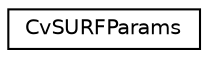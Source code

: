 digraph "Graphical Class Hierarchy"
{
 // LATEX_PDF_SIZE
  edge [fontname="Helvetica",fontsize="10",labelfontname="Helvetica",labelfontsize="10"];
  node [fontname="Helvetica",fontsize="10",shape=record];
  rankdir="LR";
  Node0 [label="CvSURFParams",height=0.2,width=0.4,color="black", fillcolor="white", style="filled",URL="$struct_cv_s_u_r_f_params.html",tooltip=" "];
}
